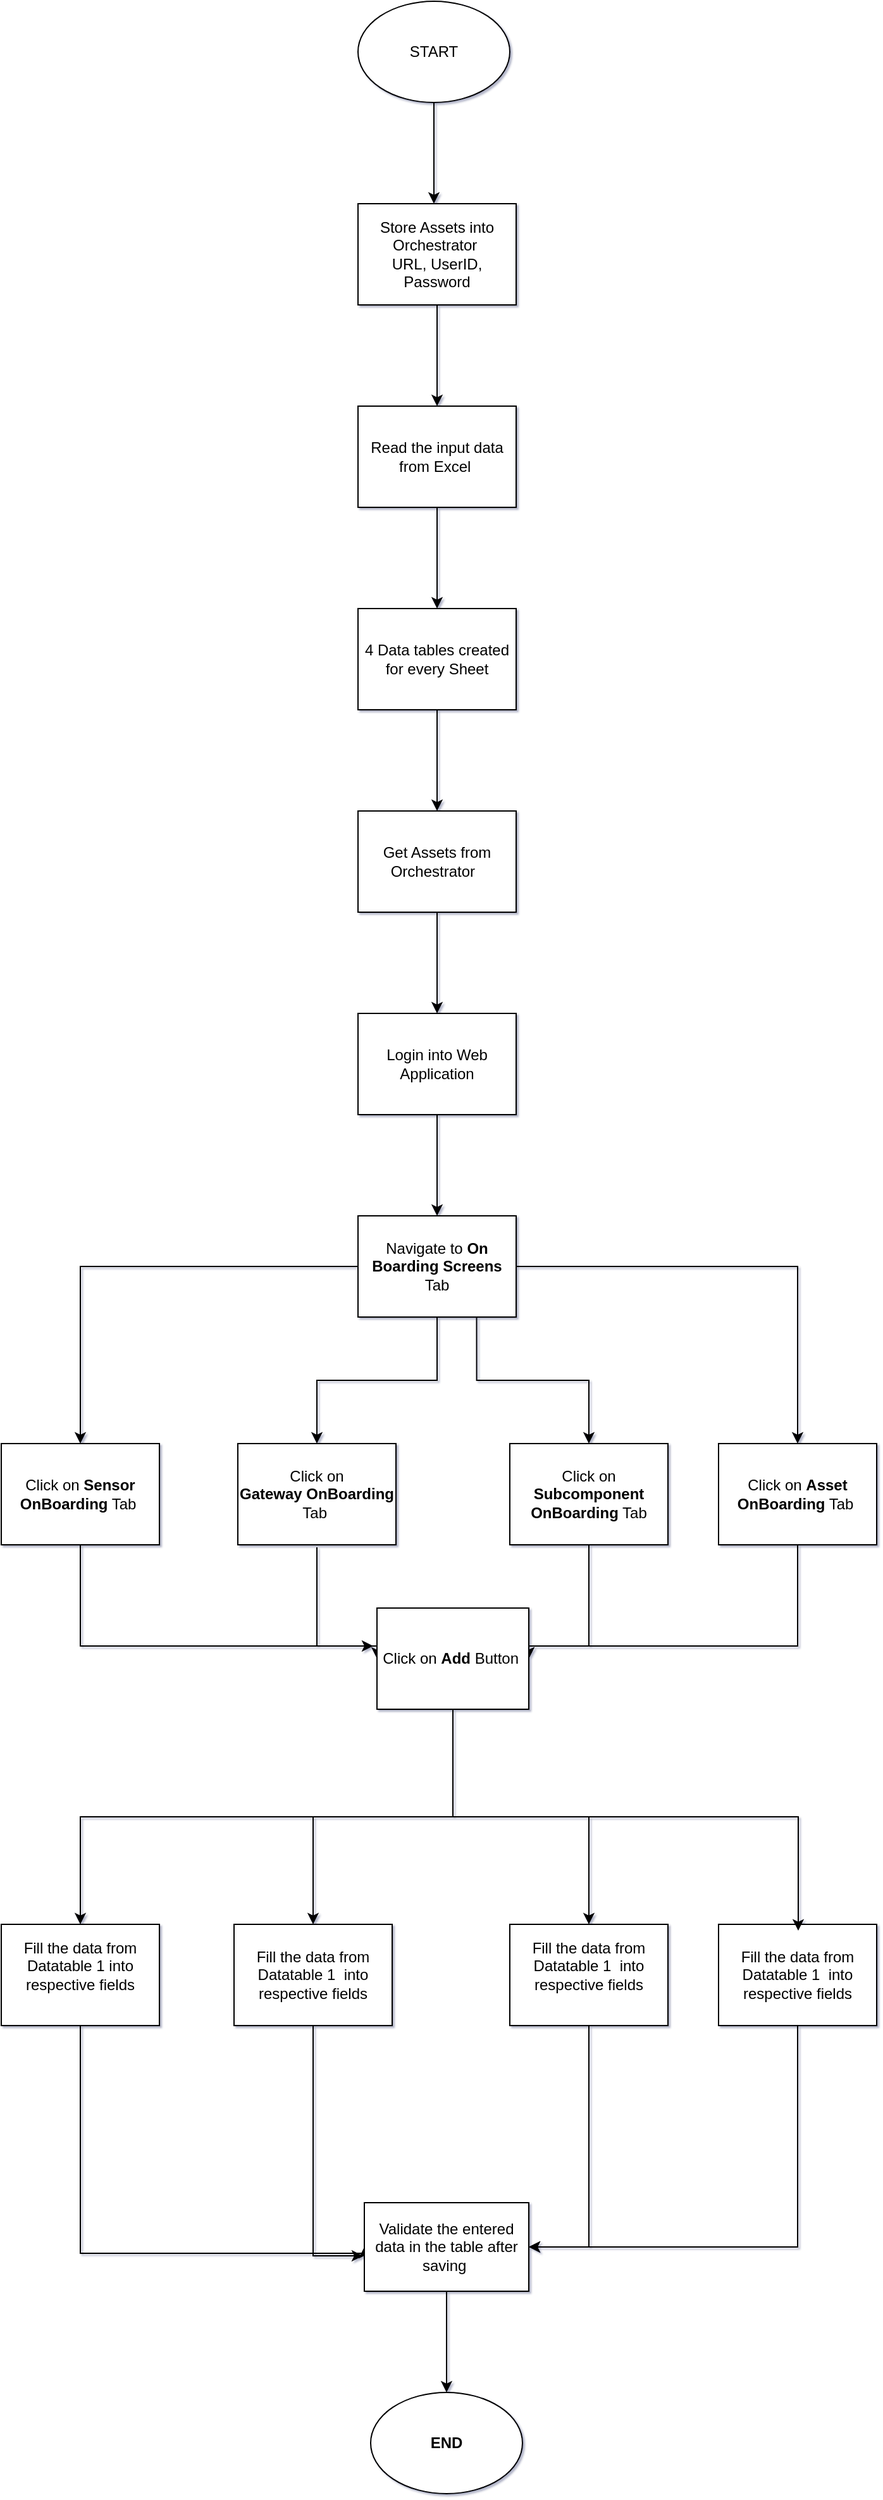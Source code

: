 <mxfile version="12.9.3" type="device"><diagram id="0sKF8MCdIgeyFbd9j-Dd" name="Page-1"><mxGraphModel dx="1102" dy="666" grid="1" gridSize="10" guides="1" tooltips="1" connect="1" arrows="1" fold="1" page="1" pageScale="1" pageWidth="850" pageHeight="1100" background="#FFFFFF" math="0" shadow="1"><root><mxCell id="0"/><mxCell id="1" parent="0"/><mxCell id="P0EenFAKnGnlULWUYbL0-4" value="" style="edgeStyle=orthogonalEdgeStyle;rounded=0;orthogonalLoop=1;jettySize=auto;html=1;" edge="1" parent="1" source="P0EenFAKnGnlULWUYbL0-1"><mxGeometry relative="1" as="geometry"><mxPoint x="425" y="200" as="targetPoint"/></mxGeometry></mxCell><mxCell id="P0EenFAKnGnlULWUYbL0-1" value="START" style="ellipse;whiteSpace=wrap;html=1;" vertex="1" parent="1"><mxGeometry x="365" y="40" width="120" height="80" as="geometry"/></mxCell><mxCell id="P0EenFAKnGnlULWUYbL0-7" value="" style="edgeStyle=orthogonalEdgeStyle;rounded=0;orthogonalLoop=1;jettySize=auto;html=1;" edge="1" parent="1" source="P0EenFAKnGnlULWUYbL0-5" target="P0EenFAKnGnlULWUYbL0-6"><mxGeometry relative="1" as="geometry"/></mxCell><mxCell id="P0EenFAKnGnlULWUYbL0-5" value="Store Assets into Orchestrator&amp;nbsp;&lt;br&gt;URL, UserID, Password" style="rounded=0;whiteSpace=wrap;html=1;" vertex="1" parent="1"><mxGeometry x="365" y="200" width="125" height="80" as="geometry"/></mxCell><mxCell id="P0EenFAKnGnlULWUYbL0-9" value="" style="edgeStyle=orthogonalEdgeStyle;rounded=0;orthogonalLoop=1;jettySize=auto;html=1;" edge="1" parent="1" source="P0EenFAKnGnlULWUYbL0-6" target="P0EenFAKnGnlULWUYbL0-8"><mxGeometry relative="1" as="geometry"/></mxCell><mxCell id="P0EenFAKnGnlULWUYbL0-6" value="Read the input data from Excel&amp;nbsp;" style="rounded=0;whiteSpace=wrap;html=1;" vertex="1" parent="1"><mxGeometry x="365" y="360" width="125" height="80" as="geometry"/></mxCell><mxCell id="P0EenFAKnGnlULWUYbL0-11" value="" style="edgeStyle=orthogonalEdgeStyle;rounded=0;orthogonalLoop=1;jettySize=auto;html=1;" edge="1" parent="1" source="P0EenFAKnGnlULWUYbL0-8" target="P0EenFAKnGnlULWUYbL0-10"><mxGeometry relative="1" as="geometry"/></mxCell><mxCell id="P0EenFAKnGnlULWUYbL0-8" value="4 Data tables created for every Sheet" style="rounded=0;whiteSpace=wrap;html=1;" vertex="1" parent="1"><mxGeometry x="365" y="520" width="125" height="80" as="geometry"/></mxCell><mxCell id="P0EenFAKnGnlULWUYbL0-13" value="" style="edgeStyle=orthogonalEdgeStyle;rounded=0;orthogonalLoop=1;jettySize=auto;html=1;" edge="1" parent="1" source="P0EenFAKnGnlULWUYbL0-10" target="P0EenFAKnGnlULWUYbL0-12"><mxGeometry relative="1" as="geometry"/></mxCell><mxCell id="P0EenFAKnGnlULWUYbL0-10" value="Get Assets from Orchestrator&amp;nbsp;&amp;nbsp;" style="rounded=0;whiteSpace=wrap;html=1;" vertex="1" parent="1"><mxGeometry x="365" y="680" width="125" height="80" as="geometry"/></mxCell><mxCell id="P0EenFAKnGnlULWUYbL0-15" value="" style="edgeStyle=orthogonalEdgeStyle;rounded=0;orthogonalLoop=1;jettySize=auto;html=1;" edge="1" parent="1" source="P0EenFAKnGnlULWUYbL0-12" target="P0EenFAKnGnlULWUYbL0-14"><mxGeometry relative="1" as="geometry"/></mxCell><mxCell id="P0EenFAKnGnlULWUYbL0-12" value="Login into Web Application" style="rounded=0;whiteSpace=wrap;html=1;" vertex="1" parent="1"><mxGeometry x="365" y="840" width="125" height="80" as="geometry"/></mxCell><mxCell id="P0EenFAKnGnlULWUYbL0-17" value="" style="edgeStyle=orthogonalEdgeStyle;rounded=0;orthogonalLoop=1;jettySize=auto;html=1;" edge="1" parent="1" source="P0EenFAKnGnlULWUYbL0-14" target="P0EenFAKnGnlULWUYbL0-16"><mxGeometry relative="1" as="geometry"/></mxCell><mxCell id="P0EenFAKnGnlULWUYbL0-33" style="edgeStyle=orthogonalEdgeStyle;rounded=0;orthogonalLoop=1;jettySize=auto;html=1;entryX=0.5;entryY=0;entryDx=0;entryDy=0;" edge="1" parent="1" source="P0EenFAKnGnlULWUYbL0-14" target="P0EenFAKnGnlULWUYbL0-23"><mxGeometry relative="1" as="geometry"/></mxCell><mxCell id="P0EenFAKnGnlULWUYbL0-34" style="edgeStyle=orthogonalEdgeStyle;rounded=0;orthogonalLoop=1;jettySize=auto;html=1;" edge="1" parent="1" source="P0EenFAKnGnlULWUYbL0-14" target="P0EenFAKnGnlULWUYbL0-31"><mxGeometry relative="1" as="geometry"/></mxCell><mxCell id="P0EenFAKnGnlULWUYbL0-35" style="edgeStyle=orthogonalEdgeStyle;rounded=0;orthogonalLoop=1;jettySize=auto;html=1;exitX=0.75;exitY=1;exitDx=0;exitDy=0;" edge="1" parent="1" source="P0EenFAKnGnlULWUYbL0-14" target="P0EenFAKnGnlULWUYbL0-27"><mxGeometry relative="1" as="geometry"/></mxCell><mxCell id="P0EenFAKnGnlULWUYbL0-14" value="Navigate to &lt;b&gt;On Boarding Screens&lt;/b&gt; Tab" style="rounded=0;whiteSpace=wrap;html=1;" vertex="1" parent="1"><mxGeometry x="365" y="1000" width="125" height="80" as="geometry"/></mxCell><mxCell id="P0EenFAKnGnlULWUYbL0-20" value="" style="edgeStyle=orthogonalEdgeStyle;rounded=0;orthogonalLoop=1;jettySize=auto;html=1;exitX=0.5;exitY=1;exitDx=0;exitDy=0;" edge="1" parent="1" source="P0EenFAKnGnlULWUYbL0-16"><mxGeometry relative="1" as="geometry"><mxPoint x="377" y="1340" as="targetPoint"/><Array as="points"><mxPoint x="146" y="1340"/></Array></mxGeometry></mxCell><mxCell id="P0EenFAKnGnlULWUYbL0-16" value="Click on &lt;b&gt;Sensor OnBoarding&lt;/b&gt; Tab&amp;nbsp;" style="rounded=0;whiteSpace=wrap;html=1;" vertex="1" parent="1"><mxGeometry x="83" y="1180" width="125" height="80" as="geometry"/></mxCell><mxCell id="P0EenFAKnGnlULWUYbL0-37" style="edgeStyle=orthogonalEdgeStyle;rounded=0;orthogonalLoop=1;jettySize=auto;html=1;entryX=0;entryY=0.5;entryDx=0;entryDy=0;exitX=0.5;exitY=1;exitDx=0;exitDy=0;" edge="1" parent="1" source="P0EenFAKnGnlULWUYbL0-18" target="P0EenFAKnGnlULWUYbL0-49"><mxGeometry relative="1" as="geometry"><Array as="points"><mxPoint x="146" y="1820"/><mxPoint x="370" y="1820"/></Array></mxGeometry></mxCell><mxCell id="P0EenFAKnGnlULWUYbL0-50" value="t" style="text;html=1;align=center;verticalAlign=middle;resizable=0;points=[];labelBackgroundColor=#ffffff;" vertex="1" connectable="0" parent="P0EenFAKnGnlULWUYbL0-37"><mxGeometry x="0.95" y="-2" relative="1" as="geometry"><mxPoint x="10.5" y="13" as="offset"/></mxGeometry></mxCell><mxCell id="P0EenFAKnGnlULWUYbL0-18" value="Fill the data from Datatable 1 into respective fields&lt;br&gt;&amp;nbsp;&amp;nbsp;" style="rounded=0;whiteSpace=wrap;html=1;" vertex="1" parent="1"><mxGeometry x="83" y="1560" width="125" height="80" as="geometry"/></mxCell><mxCell id="P0EenFAKnGnlULWUYbL0-22" value="" style="edgeStyle=orthogonalEdgeStyle;rounded=0;orthogonalLoop=1;jettySize=auto;html=1;entryX=0;entryY=0.5;entryDx=0;entryDy=0;" edge="1" parent="1" target="P0EenFAKnGnlULWUYbL0-41"><mxGeometry relative="1" as="geometry"><mxPoint x="332.5" y="1262" as="sourcePoint"/><mxPoint x="332.5" y="1562" as="targetPoint"/><Array as="points"><mxPoint x="333" y="1340"/></Array></mxGeometry></mxCell><mxCell id="P0EenFAKnGnlULWUYbL0-23" value="Click on &lt;b&gt;Gateway&amp;nbsp;OnBoarding&lt;/b&gt; Tab&amp;nbsp;" style="rounded=0;whiteSpace=wrap;html=1;" vertex="1" parent="1"><mxGeometry x="270" y="1180" width="125" height="80" as="geometry"/></mxCell><mxCell id="P0EenFAKnGnlULWUYbL0-48" style="edgeStyle=orthogonalEdgeStyle;rounded=0;orthogonalLoop=1;jettySize=auto;html=1;entryX=-0.008;entryY=0.6;entryDx=0;entryDy=0;entryPerimeter=0;" edge="1" parent="1" source="P0EenFAKnGnlULWUYbL0-24" target="P0EenFAKnGnlULWUYbL0-49"><mxGeometry relative="1" as="geometry"/></mxCell><mxCell id="P0EenFAKnGnlULWUYbL0-24" value="Fill the data from Datatable 1&amp;nbsp;&amp;nbsp;into respective fields" style="rounded=0;whiteSpace=wrap;html=1;" vertex="1" parent="1"><mxGeometry x="267" y="1560" width="125" height="80" as="geometry"/></mxCell><mxCell id="P0EenFAKnGnlULWUYbL0-26" value="" style="edgeStyle=orthogonalEdgeStyle;rounded=0;orthogonalLoop=1;jettySize=auto;html=1;entryX=1;entryY=0.5;entryDx=0;entryDy=0;" edge="1" parent="1" source="P0EenFAKnGnlULWUYbL0-27" target="P0EenFAKnGnlULWUYbL0-41"><mxGeometry relative="1" as="geometry"><Array as="points"><mxPoint x="548" y="1340"/><mxPoint x="500" y="1340"/></Array></mxGeometry></mxCell><mxCell id="P0EenFAKnGnlULWUYbL0-27" value="Click on &lt;b&gt;Subcomponent&lt;/b&gt;&lt;br&gt;&lt;b&gt;&amp;nbsp;OnBoarding&lt;/b&gt; Tab&amp;nbsp;" style="rounded=0;whiteSpace=wrap;html=1;" vertex="1" parent="1"><mxGeometry x="485" y="1180" width="125" height="80" as="geometry"/></mxCell><mxCell id="P0EenFAKnGnlULWUYbL0-47" style="edgeStyle=orthogonalEdgeStyle;rounded=0;orthogonalLoop=1;jettySize=auto;html=1;entryX=1;entryY=0.5;entryDx=0;entryDy=0;exitX=0.5;exitY=1;exitDx=0;exitDy=0;" edge="1" parent="1" source="P0EenFAKnGnlULWUYbL0-28" target="P0EenFAKnGnlULWUYbL0-49"><mxGeometry relative="1" as="geometry"/></mxCell><mxCell id="P0EenFAKnGnlULWUYbL0-28" value="Fill the data from Datatable 1&amp;nbsp;&amp;nbsp;into respective fields&lt;br&gt;&amp;nbsp;" style="rounded=0;whiteSpace=wrap;html=1;" vertex="1" parent="1"><mxGeometry x="485" y="1560" width="125" height="80" as="geometry"/></mxCell><mxCell id="P0EenFAKnGnlULWUYbL0-42" style="edgeStyle=orthogonalEdgeStyle;rounded=0;orthogonalLoop=1;jettySize=auto;html=1;entryX=1;entryY=0.5;entryDx=0;entryDy=0;" edge="1" parent="1" source="P0EenFAKnGnlULWUYbL0-31" target="P0EenFAKnGnlULWUYbL0-41"><mxGeometry relative="1" as="geometry"><mxPoint x="670" y="1470" as="targetPoint"/><Array as="points"><mxPoint x="713" y="1340"/></Array></mxGeometry></mxCell><mxCell id="P0EenFAKnGnlULWUYbL0-31" value="Click on &lt;b&gt;Asset OnBoarding&lt;/b&gt; Tab&amp;nbsp;" style="rounded=0;whiteSpace=wrap;html=1;" vertex="1" parent="1"><mxGeometry x="650" y="1180" width="125" height="80" as="geometry"/></mxCell><mxCell id="P0EenFAKnGnlULWUYbL0-40" style="edgeStyle=orthogonalEdgeStyle;rounded=0;orthogonalLoop=1;jettySize=auto;html=1;exitX=0.5;exitY=1;exitDx=0;exitDy=0;entryX=1;entryY=0.5;entryDx=0;entryDy=0;" edge="1" parent="1" source="P0EenFAKnGnlULWUYbL0-32" target="P0EenFAKnGnlULWUYbL0-49"><mxGeometry relative="1" as="geometry"><mxPoint x="490" y="1760" as="targetPoint"/><Array as="points"><mxPoint x="713" y="1815"/></Array></mxGeometry></mxCell><mxCell id="P0EenFAKnGnlULWUYbL0-32" value="Fill the data from Datatable 1&amp;nbsp;&amp;nbsp;into respective fields" style="rounded=0;whiteSpace=wrap;html=1;" vertex="1" parent="1"><mxGeometry x="650" y="1560" width="125" height="80" as="geometry"/></mxCell><mxCell id="P0EenFAKnGnlULWUYbL0-36" value="&lt;b&gt;END&lt;/b&gt;" style="ellipse;whiteSpace=wrap;html=1;" vertex="1" parent="1"><mxGeometry x="375" y="1930" width="120" height="80" as="geometry"/></mxCell><mxCell id="P0EenFAKnGnlULWUYbL0-43" style="edgeStyle=orthogonalEdgeStyle;rounded=0;orthogonalLoop=1;jettySize=auto;html=1;exitX=0.5;exitY=1;exitDx=0;exitDy=0;" edge="1" parent="1" source="P0EenFAKnGnlULWUYbL0-41" target="P0EenFAKnGnlULWUYbL0-18"><mxGeometry relative="1" as="geometry"/></mxCell><mxCell id="P0EenFAKnGnlULWUYbL0-44" style="edgeStyle=orthogonalEdgeStyle;rounded=0;orthogonalLoop=1;jettySize=auto;html=1;" edge="1" parent="1" source="P0EenFAKnGnlULWUYbL0-41" target="P0EenFAKnGnlULWUYbL0-24"><mxGeometry relative="1" as="geometry"/></mxCell><mxCell id="P0EenFAKnGnlULWUYbL0-45" style="edgeStyle=orthogonalEdgeStyle;rounded=0;orthogonalLoop=1;jettySize=auto;html=1;" edge="1" parent="1" source="P0EenFAKnGnlULWUYbL0-41" target="P0EenFAKnGnlULWUYbL0-28"><mxGeometry relative="1" as="geometry"/></mxCell><mxCell id="P0EenFAKnGnlULWUYbL0-46" style="edgeStyle=orthogonalEdgeStyle;rounded=0;orthogonalLoop=1;jettySize=auto;html=1;" edge="1" parent="1"><mxGeometry relative="1" as="geometry"><mxPoint x="440" y="1395" as="sourcePoint"/><mxPoint x="713" y="1565" as="targetPoint"/><Array as="points"><mxPoint x="440" y="1475"/><mxPoint x="713" y="1475"/></Array></mxGeometry></mxCell><mxCell id="P0EenFAKnGnlULWUYbL0-41" value="Click on &lt;b&gt;Add &lt;/b&gt;Button&amp;nbsp;" style="rounded=0;whiteSpace=wrap;html=1;" vertex="1" parent="1"><mxGeometry x="380" y="1310" width="120" height="80" as="geometry"/></mxCell><mxCell id="P0EenFAKnGnlULWUYbL0-53" value="" style="edgeStyle=orthogonalEdgeStyle;rounded=0;orthogonalLoop=1;jettySize=auto;html=1;" edge="1" parent="1" source="P0EenFAKnGnlULWUYbL0-49" target="P0EenFAKnGnlULWUYbL0-36"><mxGeometry relative="1" as="geometry"/></mxCell><mxCell id="P0EenFAKnGnlULWUYbL0-49" value="Validate the entered data in the table after saving&amp;nbsp;" style="rounded=0;whiteSpace=wrap;html=1;" vertex="1" parent="1"><mxGeometry x="370" y="1780" width="130" height="70" as="geometry"/></mxCell></root></mxGraphModel></diagram></mxfile>